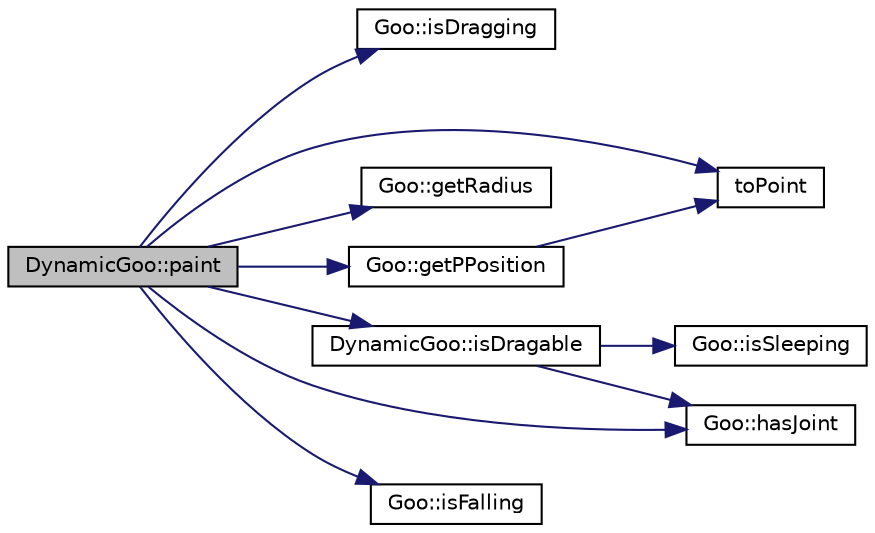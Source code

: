 digraph G
{
  edge [fontname="Helvetica",fontsize="10",labelfontname="Helvetica",labelfontsize="10"];
  node [fontname="Helvetica",fontsize="10",shape=record];
  rankdir="LR";
  Node1 [label="DynamicGoo::paint",height=0.2,width=0.4,color="black", fillcolor="grey75", style="filled" fontcolor="black"];
  Node1 -> Node2 [color="midnightblue",fontsize="10",style="solid",fontname="Helvetica"];
  Node2 [label="Goo::isDragging",height=0.2,width=0.4,color="black", fillcolor="white", style="filled",URL="$d5/d5d/classGoo.html#a9c348d89e111f2cd91717e5b743c9c04"];
  Node1 -> Node3 [color="midnightblue",fontsize="10",style="solid",fontname="Helvetica"];
  Node3 [label="toPoint",height=0.2,width=0.4,color="black", fillcolor="white", style="filled",URL="$d5/da5/tools_8h.html#a94f703d943194650c89dfc581bab6b14",tooltip="Convert a b2Vec2 in a QPoint."];
  Node1 -> Node4 [color="midnightblue",fontsize="10",style="solid",fontname="Helvetica"];
  Node4 [label="Goo::getRadius",height=0.2,width=0.4,color="black", fillcolor="white", style="filled",URL="$d5/d5d/classGoo.html#ad0a35947fd97bfef88a7dc9b340536e0"];
  Node1 -> Node5 [color="midnightblue",fontsize="10",style="solid",fontname="Helvetica"];
  Node5 [label="DynamicGoo::isDragable",height=0.2,width=0.4,color="black", fillcolor="white", style="filled",URL="$d6/d97/classDynamicGoo.html#ae82ec2cc83a790b789f7e0bc35646ef1"];
  Node5 -> Node6 [color="midnightblue",fontsize="10",style="solid",fontname="Helvetica"];
  Node6 [label="Goo::hasJoint",height=0.2,width=0.4,color="black", fillcolor="white", style="filled",URL="$d5/d5d/classGoo.html#ae809f97fb4c0c7f58a63cbed66f0ba5c"];
  Node5 -> Node7 [color="midnightblue",fontsize="10",style="solid",fontname="Helvetica"];
  Node7 [label="Goo::isSleeping",height=0.2,width=0.4,color="black", fillcolor="white", style="filled",URL="$d5/d5d/classGoo.html#afda1bd74820a4c66e4b5ac11c8535fc4"];
  Node1 -> Node6 [color="midnightblue",fontsize="10",style="solid",fontname="Helvetica"];
  Node1 -> Node8 [color="midnightblue",fontsize="10",style="solid",fontname="Helvetica"];
  Node8 [label="Goo::getPPosition",height=0.2,width=0.4,color="black", fillcolor="white", style="filled",URL="$d5/d5d/classGoo.html#a7396488f837512c3e887f15fb82dcb8f"];
  Node8 -> Node3 [color="midnightblue",fontsize="10",style="solid",fontname="Helvetica"];
  Node1 -> Node9 [color="midnightblue",fontsize="10",style="solid",fontname="Helvetica"];
  Node9 [label="Goo::isFalling",height=0.2,width=0.4,color="black", fillcolor="white", style="filled",URL="$d5/d5d/classGoo.html#a53158659a709175d3ed4f93a62eced46"];
}
